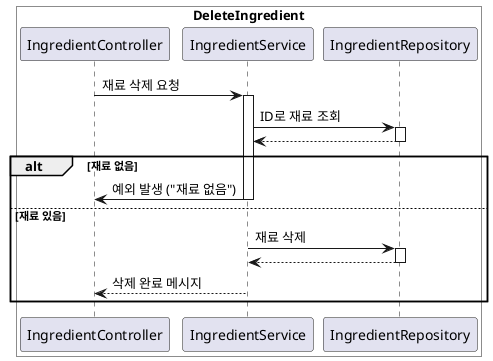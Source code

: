 @startuml
box "DeleteIngredient" #white

participant "IngredientController" as controller
participant "IngredientService" as service
participant "IngredientRepository" as ingredientRepo

controller -> service : 재료 삭제 요청
activate service

service -> ingredientRepo : ID로 재료 조회
activate ingredientRepo
ingredientRepo --> service
deactivate ingredientRepo

alt 재료 없음
    service -> controller : 예외 발생 ("재료 없음")
    deactivate service
else 재료 있음
    service -> ingredientRepo : 재료 삭제
    activate ingredientRepo
    ingredientRepo --> service
    deactivate ingredientRepo

    service --> controller : 삭제 완료 메시지
    deactivate service
end

end box
@enduml
